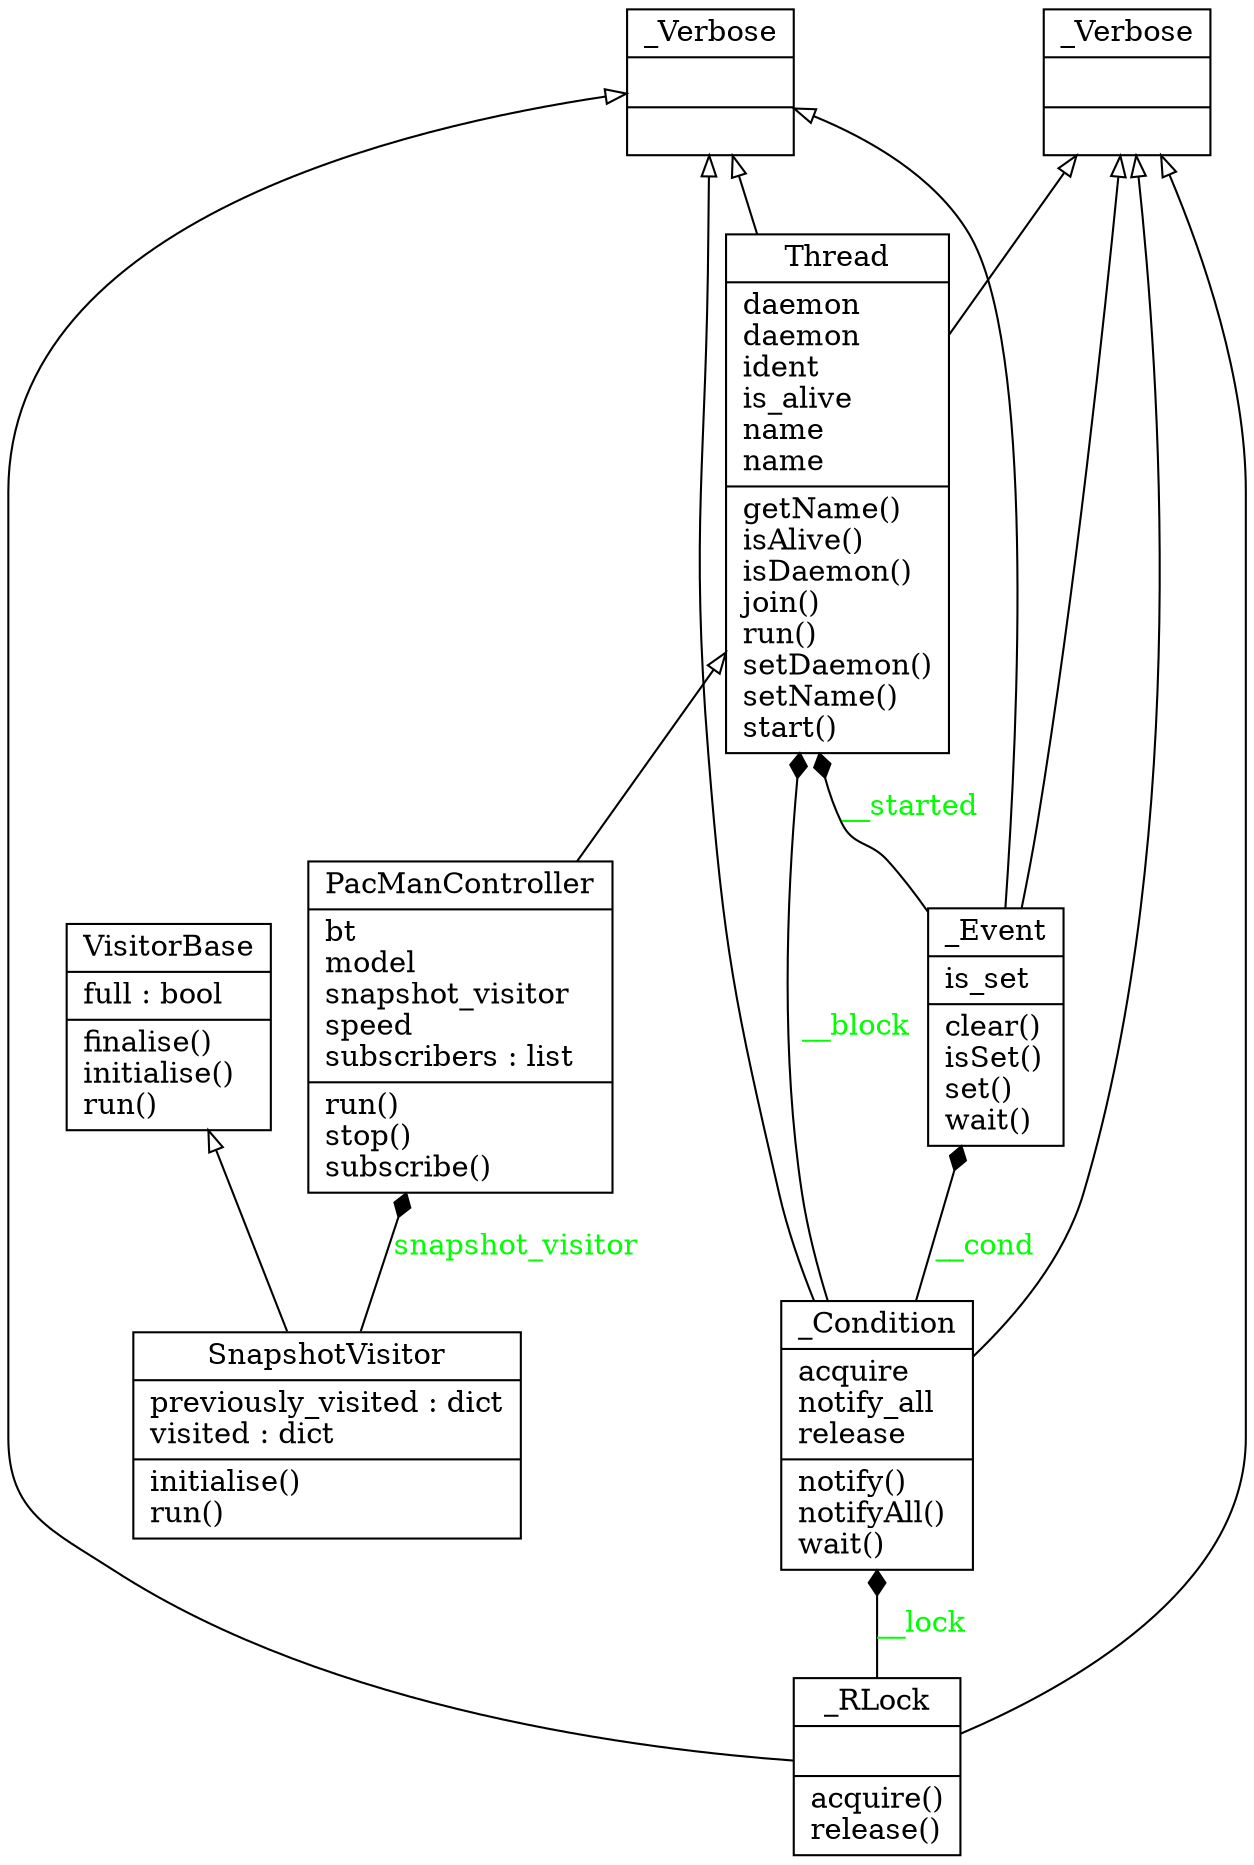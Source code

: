 digraph "classes" {
charset="utf-8"
rankdir=BT
"0" [label="{PacManController|bt\lmodel\lsnapshot_visitor\lspeed\lsubscribers : list\l|run()\lstop()\lsubscribe()\l}", shape="record"];
"1" [label="{SnapshotVisitor|previously_visited : dict\lvisited : dict\l|initialise()\lrun()\l}", shape="record"];
"2" [label="{Thread|daemon\ldaemon\lident\lis_alive\lname\lname\l|getName()\lisAlive()\lisDaemon()\ljoin()\lrun()\lsetDaemon()\lsetName()\lstart()\l}", shape="record"];
"3" [label="{VisitorBase|full : bool\l|finalise()\linitialise()\lrun()\l}", shape="record"];
"4" [label="{_Condition|acquire\lnotify_all\lrelease\l|notify()\lnotifyAll()\lwait()\l}", shape="record"];
"5" [label="{_Event|is_set\l|clear()\lisSet()\lset()\lwait()\l}", shape="record"];
"6" [label="{_RLock|\l|acquire()\lrelease()\l}", shape="record"];
"7" [label="{_Verbose|\l|}", shape="record"];
"8" [label="{_Verbose|\l|}", shape="record"];
"0" -> "2" [arrowhead="empty", arrowtail="none"];
"1" -> "3" [arrowhead="empty", arrowtail="none"];
"2" -> "7" [arrowhead="empty", arrowtail="none"];
"2" -> "8" [arrowhead="empty", arrowtail="none"];
"4" -> "7" [arrowhead="empty", arrowtail="none"];
"4" -> "8" [arrowhead="empty", arrowtail="none"];
"5" -> "7" [arrowhead="empty", arrowtail="none"];
"5" -> "8" [arrowhead="empty", arrowtail="none"];
"6" -> "7" [arrowhead="empty", arrowtail="none"];
"6" -> "8" [arrowhead="empty", arrowtail="none"];
"1" -> "0" [arrowhead="diamond", arrowtail="none", fontcolor="green", label="snapshot_visitor", style="solid"];
"4" -> "2" [arrowhead="diamond", arrowtail="none", fontcolor="green", label="__block", style="solid"];
"4" -> "5" [arrowhead="diamond", arrowtail="none", fontcolor="green", label="__cond", style="solid"];
"5" -> "2" [arrowhead="diamond", arrowtail="none", fontcolor="green", label="__started", style="solid"];
"6" -> "4" [arrowhead="diamond", arrowtail="none", fontcolor="green", label="__lock", style="solid"];
}
